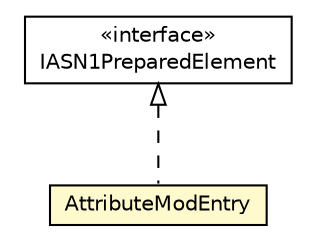 #!/usr/local/bin/dot
#
# Class diagram 
# Generated by UMLGraph version R5_6-24-gf6e263 (http://www.umlgraph.org/)
#

digraph G {
	edge [fontname="Helvetica",fontsize=10,labelfontname="Helvetica",labelfontsize=10];
	node [fontname="Helvetica",fontsize=10,shape=plaintext];
	nodesep=0.25;
	ranksep=0.5;
	// org.universAAL.lddi.lib.ieeex73std.org.bn.coders.IASN1PreparedElement
	c96041 [label=<<table title="org.universAAL.lddi.lib.ieeex73std.org.bn.coders.IASN1PreparedElement" border="0" cellborder="1" cellspacing="0" cellpadding="2" port="p" href="../../org/bn/coders/IASN1PreparedElement.html">
		<tr><td><table border="0" cellspacing="0" cellpadding="1">
<tr><td align="center" balign="center"> &#171;interface&#187; </td></tr>
<tr><td align="center" balign="center"> IASN1PreparedElement </td></tr>
		</table></td></tr>
		</table>>, URL="../../org/bn/coders/IASN1PreparedElement.html", fontname="Helvetica", fontcolor="black", fontsize=10.0];
	// org.universAAL.lddi.lib.ieeex73std.x73.p20601.AttributeModEntry
	c96192 [label=<<table title="org.universAAL.lddi.lib.ieeex73std.x73.p20601.AttributeModEntry" border="0" cellborder="1" cellspacing="0" cellpadding="2" port="p" bgcolor="lemonChiffon" href="./AttributeModEntry.html">
		<tr><td><table border="0" cellspacing="0" cellpadding="1">
<tr><td align="center" balign="center"> AttributeModEntry </td></tr>
		</table></td></tr>
		</table>>, URL="./AttributeModEntry.html", fontname="Helvetica", fontcolor="black", fontsize=10.0];
	//org.universAAL.lddi.lib.ieeex73std.x73.p20601.AttributeModEntry implements org.universAAL.lddi.lib.ieeex73std.org.bn.coders.IASN1PreparedElement
	c96041:p -> c96192:p [dir=back,arrowtail=empty,style=dashed];
}

